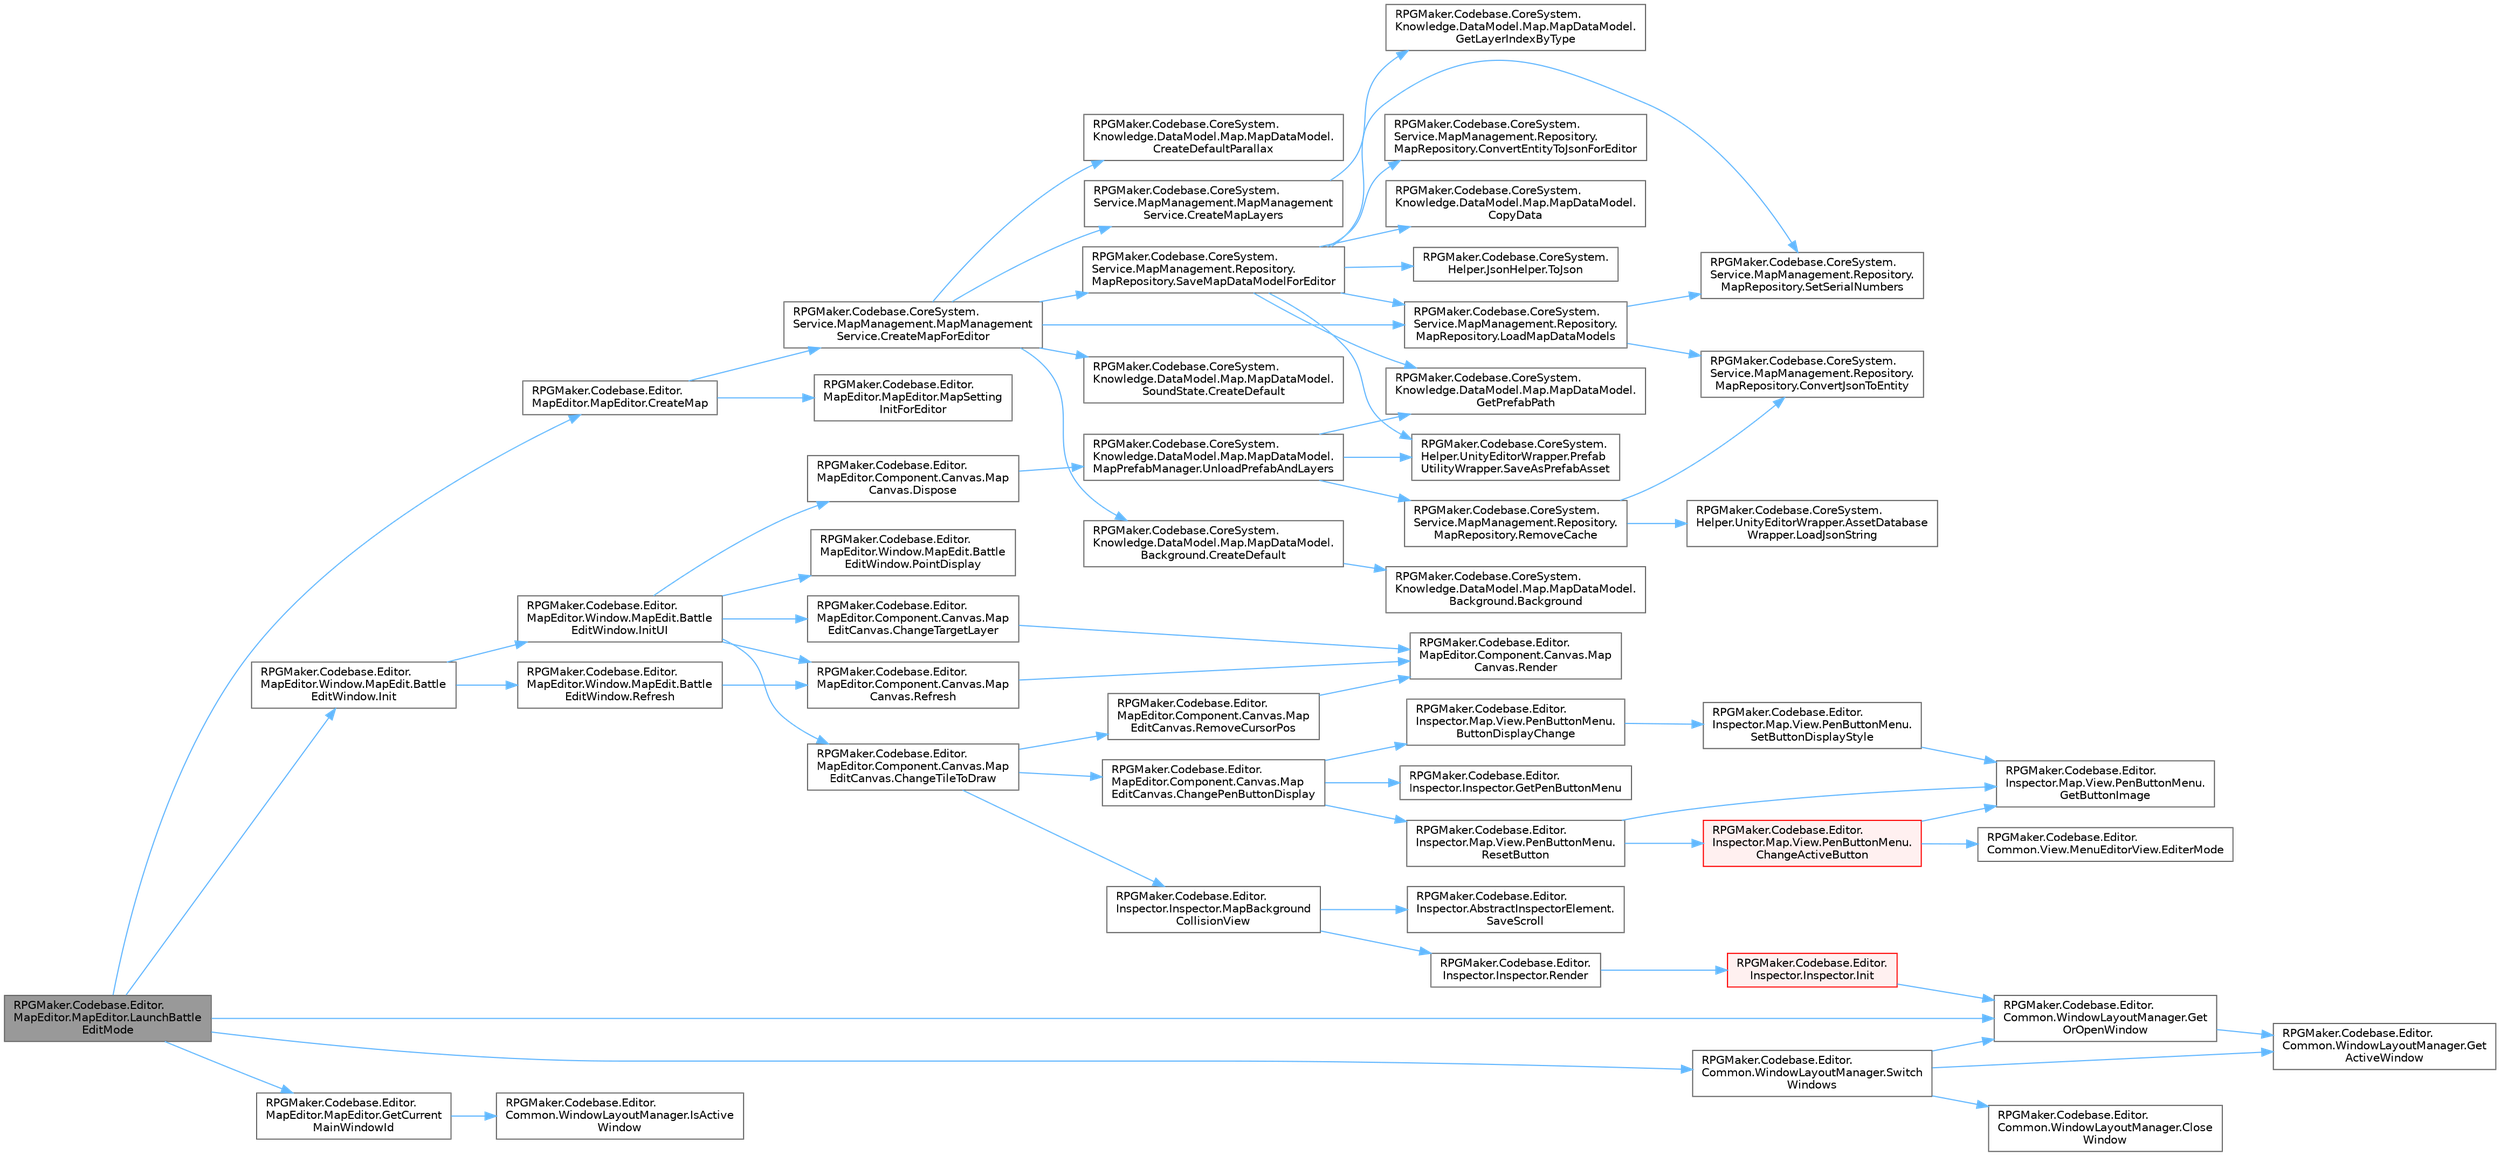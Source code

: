 digraph "RPGMaker.Codebase.Editor.MapEditor.MapEditor.LaunchBattleEditMode"
{
 // LATEX_PDF_SIZE
  bgcolor="transparent";
  edge [fontname=Helvetica,fontsize=10,labelfontname=Helvetica,labelfontsize=10];
  node [fontname=Helvetica,fontsize=10,shape=box,height=0.2,width=0.4];
  rankdir="LR";
  Node1 [id="Node000001",label="RPGMaker.Codebase.Editor.\lMapEditor.MapEditor.LaunchBattle\lEditMode",height=0.2,width=0.4,color="gray40", fillcolor="grey60", style="filled", fontcolor="black",tooltip="😁 バトル編集モードに切り替え"];
  Node1 -> Node2 [id="edge1_Node000001_Node000002",color="steelblue1",style="solid",tooltip=" "];
  Node2 [id="Node000002",label="RPGMaker.Codebase.Editor.\lMapEditor.MapEditor.CreateMap",height=0.2,width=0.4,color="grey40", fillcolor="white", style="filled",URL="$d1/d2d/class_r_p_g_maker_1_1_codebase_1_1_editor_1_1_map_editor_1_1_map_editor.html#aaad5865cd59a0db90e9e2ff3a131a45e",tooltip="😁 マップを新規作成する"];
  Node2 -> Node3 [id="edge2_Node000002_Node000003",color="steelblue1",style="solid",tooltip=" "];
  Node3 [id="Node000003",label="RPGMaker.Codebase.CoreSystem.\lService.MapManagement.MapManagement\lService.CreateMapForEditor",height=0.2,width=0.4,color="grey40", fillcolor="white", style="filled",URL="$da/d11/class_r_p_g_maker_1_1_codebase_1_1_core_system_1_1_service_1_1_map_management_1_1_map_management_service.html#a5c1fff800906e86a5d8db13d9defa77a",tooltip="😁 マップを新規作成する。"];
  Node3 -> Node4 [id="edge3_Node000003_Node000004",color="steelblue1",style="solid",tooltip=" "];
  Node4 [id="Node000004",label="RPGMaker.Codebase.CoreSystem.\lKnowledge.DataModel.Map.MapDataModel.\lSoundState.CreateDefault",height=0.2,width=0.4,color="grey40", fillcolor="white", style="filled",URL="$dc/d49/class_r_p_g_maker_1_1_codebase_1_1_core_system_1_1_knowledge_1_1_data_model_1_1_map_1_1_map_data_model_1_1_sound_state.html#aeb0cb79ef2718c962eb55aca6e28ac64",tooltip="😁 既定値作成"];
  Node3 -> Node5 [id="edge4_Node000003_Node000005",color="steelblue1",style="solid",tooltip=" "];
  Node5 [id="Node000005",label="RPGMaker.Codebase.CoreSystem.\lKnowledge.DataModel.Map.MapDataModel.\lBackground.CreateDefault",height=0.2,width=0.4,color="grey40", fillcolor="white", style="filled",URL="$d0/d66/class_r_p_g_maker_1_1_codebase_1_1_core_system_1_1_knowledge_1_1_data_model_1_1_map_1_1_map_data_model_1_1_background.html#a1eee2a663fa000054126f28fef1b9e0e",tooltip="😁 既定値作成"];
  Node5 -> Node6 [id="edge5_Node000005_Node000006",color="steelblue1",style="solid",tooltip=" "];
  Node6 [id="Node000006",label="RPGMaker.Codebase.CoreSystem.\lKnowledge.DataModel.Map.MapDataModel.\lBackground.Background",height=0.2,width=0.4,color="grey40", fillcolor="white", style="filled",URL="$d0/d66/class_r_p_g_maker_1_1_codebase_1_1_core_system_1_1_knowledge_1_1_data_model_1_1_map_1_1_map_data_model_1_1_background.html#a0cc0e7805d7b6bedb51b7e1ccc6047c3",tooltip="😁 生成"];
  Node3 -> Node7 [id="edge6_Node000003_Node000007",color="steelblue1",style="solid",tooltip=" "];
  Node7 [id="Node000007",label="RPGMaker.Codebase.CoreSystem.\lKnowledge.DataModel.Map.MapDataModel.\lCreateDefaultParallax",height=0.2,width=0.4,color="grey40", fillcolor="white", style="filled",URL="$d8/d51/class_r_p_g_maker_1_1_codebase_1_1_core_system_1_1_knowledge_1_1_data_model_1_1_map_1_1_map_data_model.html#abba82ffda8fa428f15566ce5c517f6cc",tooltip="😁 既定視差作成"];
  Node3 -> Node8 [id="edge7_Node000003_Node000008",color="steelblue1",style="solid",tooltip=" "];
  Node8 [id="Node000008",label="RPGMaker.Codebase.CoreSystem.\lService.MapManagement.MapManagement\lService.CreateMapLayers",height=0.2,width=0.4,color="grey40", fillcolor="white", style="filled",URL="$da/d11/class_r_p_g_maker_1_1_codebase_1_1_core_system_1_1_service_1_1_map_management_1_1_map_management_service.html#ab8ac5194ce118b299209962be4e88956",tooltip="😁 マップ・レイヤー作成"];
  Node8 -> Node9 [id="edge8_Node000008_Node000009",color="steelblue1",style="solid",tooltip=" "];
  Node9 [id="Node000009",label="RPGMaker.Codebase.CoreSystem.\lKnowledge.DataModel.Map.MapDataModel.\lGetLayerIndexByType",height=0.2,width=0.4,color="grey40", fillcolor="white", style="filled",URL="$d8/d51/class_r_p_g_maker_1_1_codebase_1_1_core_system_1_1_knowledge_1_1_data_model_1_1_map_1_1_map_data_model.html#a0e9cb9a4af0983476078ec8d1efec652",tooltip="😁 レイヤー種別からインデックスを取得"];
  Node3 -> Node10 [id="edge9_Node000003_Node000010",color="steelblue1",style="solid",tooltip=" "];
  Node10 [id="Node000010",label="RPGMaker.Codebase.CoreSystem.\lService.MapManagement.Repository.\lMapRepository.LoadMapDataModels",height=0.2,width=0.4,color="grey40", fillcolor="white", style="filled",URL="$d5/d90/class_r_p_g_maker_1_1_codebase_1_1_core_system_1_1_service_1_1_map_management_1_1_repository_1_1_map_repository.html#ae52ac0cf88d7d660713d2c01b24207e2",tooltip="😁 マップ・データ・モデル読込"];
  Node10 -> Node11 [id="edge10_Node000010_Node000011",color="steelblue1",style="solid",tooltip=" "];
  Node11 [id="Node000011",label="RPGMaker.Codebase.CoreSystem.\lService.MapManagement.Repository.\lMapRepository.ConvertJsonToEntity",height=0.2,width=0.4,color="grey40", fillcolor="white", style="filled",URL="$d5/d90/class_r_p_g_maker_1_1_codebase_1_1_core_system_1_1_service_1_1_map_management_1_1_repository_1_1_map_repository.html#a712ec3f11afbdf696f89f34c65583346",tooltip="😁 JSONからエンティティへ変換"];
  Node10 -> Node12 [id="edge11_Node000010_Node000012",color="steelblue1",style="solid",tooltip=" "];
  Node12 [id="Node000012",label="RPGMaker.Codebase.CoreSystem.\lService.MapManagement.Repository.\lMapRepository.SetSerialNumbers",height=0.2,width=0.4,color="grey40", fillcolor="white", style="filled",URL="$d5/d90/class_r_p_g_maker_1_1_codebase_1_1_core_system_1_1_service_1_1_map_management_1_1_repository_1_1_map_repository.html#aac8a4802465c30e6b280e54872da1e8d",tooltip="😁 連番設定"];
  Node3 -> Node13 [id="edge12_Node000003_Node000013",color="steelblue1",style="solid",tooltip=" "];
  Node13 [id="Node000013",label="RPGMaker.Codebase.CoreSystem.\lService.MapManagement.Repository.\lMapRepository.SaveMapDataModelForEditor",height=0.2,width=0.4,color="grey40", fillcolor="white", style="filled",URL="$d5/d90/class_r_p_g_maker_1_1_codebase_1_1_core_system_1_1_service_1_1_map_management_1_1_repository_1_1_map_repository.html#ac61cc506d9255bbd571043f3e5468e49",tooltip="😁 エディターのためのマップ・データ・モデル保存"];
  Node13 -> Node14 [id="edge13_Node000013_Node000014",color="steelblue1",style="solid",tooltip=" "];
  Node14 [id="Node000014",label="RPGMaker.Codebase.CoreSystem.\lService.MapManagement.Repository.\lMapRepository.ConvertEntityToJsonForEditor",height=0.2,width=0.4,color="grey40", fillcolor="white", style="filled",URL="$d5/d90/class_r_p_g_maker_1_1_codebase_1_1_core_system_1_1_service_1_1_map_management_1_1_repository_1_1_map_repository.html#a427282e3836e92ac98c186103ae2afbb",tooltip="😁 エディターのためのエンティティからJSONへ変換"];
  Node13 -> Node15 [id="edge14_Node000013_Node000015",color="steelblue1",style="solid",tooltip=" "];
  Node15 [id="Node000015",label="RPGMaker.Codebase.CoreSystem.\lKnowledge.DataModel.Map.MapDataModel.\lCopyData",height=0.2,width=0.4,color="grey40", fillcolor="white", style="filled",URL="$d8/d51/class_r_p_g_maker_1_1_codebase_1_1_core_system_1_1_knowledge_1_1_data_model_1_1_map_1_1_map_data_model.html#a041f774b2b96f08ba2ff2769f94ada31",tooltip="😁 データコピー"];
  Node13 -> Node16 [id="edge15_Node000013_Node000016",color="steelblue1",style="solid",tooltip=" "];
  Node16 [id="Node000016",label="RPGMaker.Codebase.CoreSystem.\lKnowledge.DataModel.Map.MapDataModel.\lGetPrefabPath",height=0.2,width=0.4,color="grey40", fillcolor="white", style="filled",URL="$d8/d51/class_r_p_g_maker_1_1_codebase_1_1_core_system_1_1_knowledge_1_1_data_model_1_1_map_1_1_map_data_model.html#a849e43da36a49c1809353e19050800f2",tooltip="😁 プレファブ・パス取得"];
  Node13 -> Node10 [id="edge16_Node000013_Node000010",color="steelblue1",style="solid",tooltip=" "];
  Node13 -> Node17 [id="edge17_Node000013_Node000017",color="steelblue1",style="solid",tooltip=" "];
  Node17 [id="Node000017",label="RPGMaker.Codebase.CoreSystem.\lHelper.UnityEditorWrapper.Prefab\lUtilityWrapper.SaveAsPrefabAsset",height=0.2,width=0.4,color="grey40", fillcolor="white", style="filled",URL="$dd/d78/class_r_p_g_maker_1_1_codebase_1_1_core_system_1_1_helper_1_1_unity_editor_wrapper_1_1_prefab_utility_wrapper.html#aa4247892fb80ce53b627e1cc34cdf737",tooltip="😁 プレファブ資産として保存"];
  Node13 -> Node12 [id="edge18_Node000013_Node000012",color="steelblue1",style="solid",tooltip=" "];
  Node13 -> Node18 [id="edge19_Node000013_Node000018",color="steelblue1",style="solid",tooltip=" "];
  Node18 [id="Node000018",label="RPGMaker.Codebase.CoreSystem.\lHelper.JsonHelper.ToJson",height=0.2,width=0.4,color="grey40", fillcolor="white", style="filled",URL="$d8/dd0/class_r_p_g_maker_1_1_codebase_1_1_core_system_1_1_helper_1_1_json_helper.html#a769989dc78ae92d5e53c0aec69a8bec7",tooltip="😁 JsonUtility.ToJsonを使えるようにするためだけのwrapper"];
  Node2 -> Node19 [id="edge20_Node000002_Node000019",color="steelblue1",style="solid",tooltip=" "];
  Node19 [id="Node000019",label="RPGMaker.Codebase.Editor.\lMapEditor.MapEditor.MapSetting\lInitForEditor",height=0.2,width=0.4,color="grey40", fillcolor="white", style="filled",URL="$d1/d2d/class_r_p_g_maker_1_1_codebase_1_1_editor_1_1_map_editor_1_1_map_editor.html#abe14ea698ba7f243b9c5ca8855ebd2db",tooltip="😁 マップの初期設定"];
  Node1 -> Node20 [id="edge21_Node000001_Node000020",color="steelblue1",style="solid",tooltip=" "];
  Node20 [id="Node000020",label="RPGMaker.Codebase.Editor.\lMapEditor.MapEditor.GetCurrent\lMainWindowId",height=0.2,width=0.4,color="grey40", fillcolor="white", style="filled",URL="$d1/d2d/class_r_p_g_maker_1_1_codebase_1_1_editor_1_1_map_editor_1_1_map_editor.html#af3d442a72972dd5c4fd1332ef50cb21b",tooltip="😁 現在主窓Ｉｄ取得"];
  Node20 -> Node21 [id="edge22_Node000020_Node000021",color="steelblue1",style="solid",tooltip=" "];
  Node21 [id="Node000021",label="RPGMaker.Codebase.Editor.\lCommon.WindowLayoutManager.IsActive\lWindow",height=0.2,width=0.4,color="grey40", fillcolor="white", style="filled",URL="$d1/dcb/class_r_p_g_maker_1_1_codebase_1_1_editor_1_1_common_1_1_window_layout_manager.html#a2b1eee65cd77849647530a6057678051",tooltip="😁 指定したIDのウィンドウが現在開かれているか"];
  Node1 -> Node22 [id="edge23_Node000001_Node000022",color="steelblue1",style="solid",tooltip=" "];
  Node22 [id="Node000022",label="RPGMaker.Codebase.Editor.\lCommon.WindowLayoutManager.Get\lOrOpenWindow",height=0.2,width=0.4,color="grey40", fillcolor="white", style="filled",URL="$d1/dcb/class_r_p_g_maker_1_1_codebase_1_1_editor_1_1_common_1_1_window_layout_manager.html#a800df5ea8f1279e857a7930eadc791c4",tooltip="😁 layoutIDからウィンドウを取得（開いてなければ開く）"];
  Node22 -> Node23 [id="edge24_Node000022_Node000023",color="steelblue1",style="solid",tooltip=" "];
  Node23 [id="Node000023",label="RPGMaker.Codebase.Editor.\lCommon.WindowLayoutManager.Get\lActiveWindow",height=0.2,width=0.4,color="grey40", fillcolor="white", style="filled",URL="$d1/dcb/class_r_p_g_maker_1_1_codebase_1_1_editor_1_1_common_1_1_window_layout_manager.html#a5d6a0f96e987d3d534af55f13296b8c1",tooltip="😁 指定したIDのウィンドウを取得する"];
  Node1 -> Node24 [id="edge25_Node000001_Node000024",color="steelblue1",style="solid",tooltip=" "];
  Node24 [id="Node000024",label="RPGMaker.Codebase.Editor.\lMapEditor.Window.MapEdit.Battle\lEditWindow.Init",height=0.2,width=0.4,color="grey40", fillcolor="white", style="filled",URL="$d3/d72/class_r_p_g_maker_1_1_codebase_1_1_editor_1_1_map_editor_1_1_window_1_1_map_edit_1_1_battle_edit_window.html#ac8d7f9a4b9b0fba06eb6e70ab2302d82",tooltip="😁 初期化"];
  Node24 -> Node25 [id="edge26_Node000024_Node000025",color="steelblue1",style="solid",tooltip=" "];
  Node25 [id="Node000025",label="RPGMaker.Codebase.Editor.\lMapEditor.Window.MapEdit.Battle\lEditWindow.InitUI",height=0.2,width=0.4,color="grey40", fillcolor="white", style="filled",URL="$d3/d72/class_r_p_g_maker_1_1_codebase_1_1_editor_1_1_map_editor_1_1_window_1_1_map_edit_1_1_battle_edit_window.html#ac73aaa89c2af0ab6fb349ac84434a9a3",tooltip="😁 ユーザー・インターフェース初期化"];
  Node25 -> Node26 [id="edge27_Node000025_Node000026",color="steelblue1",style="solid",tooltip=" "];
  Node26 [id="Node000026",label="RPGMaker.Codebase.Editor.\lMapEditor.Component.Canvas.Map\lEditCanvas.ChangeTargetLayer",height=0.2,width=0.4,color="grey40", fillcolor="white", style="filled",URL="$d9/df5/class_r_p_g_maker_1_1_codebase_1_1_editor_1_1_map_editor_1_1_component_1_1_canvas_1_1_map_edit_canvas.html#ab7e93b3744c154445dce99d867e22983",tooltip="😁 描画対象レイヤーを変更"];
  Node26 -> Node27 [id="edge28_Node000026_Node000027",color="steelblue1",style="solid",tooltip=" "];
  Node27 [id="Node000027",label="RPGMaker.Codebase.Editor.\lMapEditor.Component.Canvas.Map\lCanvas.Render",height=0.2,width=0.4,color="grey40", fillcolor="white", style="filled",URL="$da/d63/class_r_p_g_maker_1_1_codebase_1_1_editor_1_1_map_editor_1_1_component_1_1_canvas_1_1_map_canvas.html#a2251fde9142862e109ac4894a3769594",tooltip="😁 マップ描画"];
  Node25 -> Node28 [id="edge29_Node000025_Node000028",color="steelblue1",style="solid",tooltip=" "];
  Node28 [id="Node000028",label="RPGMaker.Codebase.Editor.\lMapEditor.Component.Canvas.Map\lEditCanvas.ChangeTileToDraw",height=0.2,width=0.4,color="grey40", fillcolor="white", style="filled",URL="$d9/df5/class_r_p_g_maker_1_1_codebase_1_1_editor_1_1_map_editor_1_1_component_1_1_canvas_1_1_map_edit_canvas.html#aedcf06463eef42945c47ca555e1a8a58",tooltip="😁 描画タイルを変更"];
  Node28 -> Node29 [id="edge30_Node000028_Node000029",color="steelblue1",style="solid",tooltip=" "];
  Node29 [id="Node000029",label="RPGMaker.Codebase.Editor.\lMapEditor.Component.Canvas.Map\lEditCanvas.ChangePenButtonDisplay",height=0.2,width=0.4,color="grey40", fillcolor="white", style="filled",URL="$d9/df5/class_r_p_g_maker_1_1_codebase_1_1_editor_1_1_map_editor_1_1_component_1_1_canvas_1_1_map_edit_canvas.html#a74aac3dd8d0712e46b0bfd9c5d4b90c0",tooltip="😁 選択されたタイルによってペンの表示を変更"];
  Node29 -> Node30 [id="edge31_Node000029_Node000030",color="steelblue1",style="solid",tooltip=" "];
  Node30 [id="Node000030",label="RPGMaker.Codebase.Editor.\lInspector.Map.View.PenButtonMenu.\lButtonDisplayChange",height=0.2,width=0.4,color="grey40", fillcolor="white", style="filled",URL="$d1/dce/class_r_p_g_maker_1_1_codebase_1_1_editor_1_1_inspector_1_1_map_1_1_view_1_1_pen_button_menu.html#a441768c17da5ef9623b91c19d27be821",tooltip="😁 ボタン表示変更"];
  Node30 -> Node31 [id="edge32_Node000030_Node000031",color="steelblue1",style="solid",tooltip=" "];
  Node31 [id="Node000031",label="RPGMaker.Codebase.Editor.\lInspector.Map.View.PenButtonMenu.\lSetButtonDisplayStyle",height=0.2,width=0.4,color="grey40", fillcolor="white", style="filled",URL="$d1/dce/class_r_p_g_maker_1_1_codebase_1_1_editor_1_1_inspector_1_1_map_1_1_view_1_1_pen_button_menu.html#afff4f1a3d065d88b3bb39c0aeaf2331b",tooltip="😁 ボタン表示スタイル設定"];
  Node31 -> Node32 [id="edge33_Node000031_Node000032",color="steelblue1",style="solid",tooltip=" "];
  Node32 [id="Node000032",label="RPGMaker.Codebase.Editor.\lInspector.Map.View.PenButtonMenu.\lGetButtonImage",height=0.2,width=0.4,color="grey40", fillcolor="white", style="filled",URL="$d1/dce/class_r_p_g_maker_1_1_codebase_1_1_editor_1_1_inspector_1_1_map_1_1_view_1_1_pen_button_menu.html#a04493db2036aad063a97cb03b93fa717",tooltip="😁 ボタン画像取得"];
  Node29 -> Node33 [id="edge34_Node000029_Node000033",color="steelblue1",style="solid",tooltip=" "];
  Node33 [id="Node000033",label="RPGMaker.Codebase.Editor.\lInspector.Inspector.GetPenButtonMenu",height=0.2,width=0.4,color="grey40", fillcolor="white", style="filled",URL="$d4/da1/class_r_p_g_maker_1_1_codebase_1_1_editor_1_1_inspector_1_1_inspector.html#a71a15988c601cb0d06fc0ecd32269430",tooltip="😁 ペン・ボタン・メニュー"];
  Node29 -> Node34 [id="edge35_Node000029_Node000034",color="steelblue1",style="solid",tooltip=" "];
  Node34 [id="Node000034",label="RPGMaker.Codebase.Editor.\lInspector.Map.View.PenButtonMenu.\lResetButton",height=0.2,width=0.4,color="grey40", fillcolor="white", style="filled",URL="$d1/dce/class_r_p_g_maker_1_1_codebase_1_1_editor_1_1_inspector_1_1_map_1_1_view_1_1_pen_button_menu.html#aefac0451336cc7a065f0ce0889deb7bf",tooltip="😁 ボタン再設定"];
  Node34 -> Node35 [id="edge36_Node000034_Node000035",color="steelblue1",style="solid",tooltip=" "];
  Node35 [id="Node000035",label="RPGMaker.Codebase.Editor.\lInspector.Map.View.PenButtonMenu.\lChangeActiveButton",height=0.2,width=0.4,color="red", fillcolor="#FFF0F0", style="filled",URL="$d1/dce/class_r_p_g_maker_1_1_codebase_1_1_editor_1_1_inspector_1_1_map_1_1_view_1_1_pen_button_menu.html#a3c297383b2185e15216b24a1b4292b4d",tooltip="😁 能動的ボタン変更"];
  Node35 -> Node36 [id="edge37_Node000035_Node000036",color="steelblue1",style="solid",tooltip=" "];
  Node36 [id="Node000036",label="RPGMaker.Codebase.Editor.\lCommon.View.MenuEditorView.EditerMode",height=0.2,width=0.4,color="grey40", fillcolor="white", style="filled",URL="$da/df0/class_r_p_g_maker_1_1_codebase_1_1_editor_1_1_common_1_1_view_1_1_menu_editor_view.html#ad8fb22c685724d48b6e384395ecd7d51",tooltip="😁 ダークモード、ライトモードのPath切り替え用"];
  Node35 -> Node32 [id="edge38_Node000035_Node000032",color="steelblue1",style="solid",tooltip=" "];
  Node34 -> Node32 [id="edge39_Node000034_Node000032",color="steelblue1",style="solid",tooltip=" "];
  Node28 -> Node46 [id="edge40_Node000028_Node000046",color="steelblue1",style="solid",tooltip=" "];
  Node46 [id="Node000046",label="RPGMaker.Codebase.Editor.\lInspector.Inspector.MapBackground\lCollisionView",height=0.2,width=0.4,color="grey40", fillcolor="white", style="filled",URL="$d4/da1/class_r_p_g_maker_1_1_codebase_1_1_editor_1_1_inspector_1_1_inspector.html#a201bbd9dc0211f67f49c82853e7ee361",tooltip="😁 マップ背景折り畳みビュー"];
  Node46 -> Node47 [id="edge41_Node000046_Node000047",color="steelblue1",style="solid",tooltip=" "];
  Node47 [id="Node000047",label="RPGMaker.Codebase.Editor.\lInspector.Inspector.Render",height=0.2,width=0.4,color="grey40", fillcolor="white", style="filled",URL="$d4/da1/class_r_p_g_maker_1_1_codebase_1_1_editor_1_1_inspector_1_1_inspector.html#a1b3b17d52311ea244b18b389df8c2b5c",tooltip="😁 描画"];
  Node47 -> Node48 [id="edge42_Node000047_Node000048",color="steelblue1",style="solid",tooltip=" "];
  Node48 [id="Node000048",label="RPGMaker.Codebase.Editor.\lInspector.Inspector.Init",height=0.2,width=0.4,color="red", fillcolor="#FFF0F0", style="filled",URL="$d4/da1/class_r_p_g_maker_1_1_codebase_1_1_editor_1_1_inspector_1_1_inspector.html#a9fd159ca00e34217c8748d03a72a95cc",tooltip="😁 初期化"];
  Node48 -> Node22 [id="edge43_Node000048_Node000022",color="steelblue1",style="solid",tooltip=" "];
  Node46 -> Node50 [id="edge44_Node000046_Node000050",color="steelblue1",style="solid",tooltip=" "];
  Node50 [id="Node000050",label="RPGMaker.Codebase.Editor.\lInspector.AbstractInspectorElement.\lSaveScroll",height=0.2,width=0.4,color="grey40", fillcolor="white", style="filled",URL="$d5/d42/class_r_p_g_maker_1_1_codebase_1_1_editor_1_1_inspector_1_1_abstract_inspector_element.html#a0ced2de704698b81d840db07779842b8",tooltip="😁 スクロール保存"];
  Node28 -> Node51 [id="edge45_Node000028_Node000051",color="steelblue1",style="solid",tooltip=" "];
  Node51 [id="Node000051",label="RPGMaker.Codebase.Editor.\lMapEditor.Component.Canvas.Map\lEditCanvas.RemoveCursorPos",height=0.2,width=0.4,color="grey40", fillcolor="white", style="filled",URL="$d9/df5/class_r_p_g_maker_1_1_codebase_1_1_editor_1_1_map_editor_1_1_component_1_1_canvas_1_1_map_edit_canvas.html#a2bd336df9a38c24a861eeb1e53bdb6fc",tooltip="😁 カーソル位置を削除する。"];
  Node51 -> Node27 [id="edge46_Node000051_Node000027",color="steelblue1",style="solid",tooltip=" "];
  Node25 -> Node52 [id="edge47_Node000025_Node000052",color="steelblue1",style="solid",tooltip=" "];
  Node52 [id="Node000052",label="RPGMaker.Codebase.Editor.\lMapEditor.Component.Canvas.Map\lCanvas.Dispose",height=0.2,width=0.4,color="grey40", fillcolor="white", style="filled",URL="$da/d63/class_r_p_g_maker_1_1_codebase_1_1_editor_1_1_map_editor_1_1_component_1_1_canvas_1_1_map_canvas.html#a04fdc064260c84ff0b542405b72805a6",tooltip="😁 破棄"];
  Node52 -> Node53 [id="edge48_Node000052_Node000053",color="steelblue1",style="solid",tooltip=" "];
  Node53 [id="Node000053",label="RPGMaker.Codebase.CoreSystem.\lKnowledge.DataModel.Map.MapDataModel.\lMapPrefabManager.UnloadPrefabAndLayers",height=0.2,width=0.4,color="grey40", fillcolor="white", style="filled",URL="$dd/db9/class_r_p_g_maker_1_1_codebase_1_1_core_system_1_1_knowledge_1_1_data_model_1_1_map_1_1_map_data_model_1_1_map_prefab_manager.html#a255d7c51b90df2b24f79c019c538f4fe",tooltip="😁 PrefabとLayerをアンロードする"];
  Node53 -> Node16 [id="edge49_Node000053_Node000016",color="steelblue1",style="solid",tooltip=" "];
  Node53 -> Node54 [id="edge50_Node000053_Node000054",color="steelblue1",style="solid",tooltip=" "];
  Node54 [id="Node000054",label="RPGMaker.Codebase.CoreSystem.\lService.MapManagement.Repository.\lMapRepository.RemoveCache",height=0.2,width=0.4,color="grey40", fillcolor="white", style="filled",URL="$d5/d90/class_r_p_g_maker_1_1_codebase_1_1_core_system_1_1_service_1_1_map_management_1_1_repository_1_1_map_repository.html#a0270dd0fa73cb2a1f08b61daa375e19a",tooltip="😁 キャッシュ削除"];
  Node54 -> Node11 [id="edge51_Node000054_Node000011",color="steelblue1",style="solid",tooltip=" "];
  Node54 -> Node55 [id="edge52_Node000054_Node000055",color="steelblue1",style="solid",tooltip=" "];
  Node55 [id="Node000055",label="RPGMaker.Codebase.CoreSystem.\lHelper.UnityEditorWrapper.AssetDatabase\lWrapper.LoadJsonString",height=0.2,width=0.4,color="grey40", fillcolor="white", style="filled",URL="$d9/d20/class_r_p_g_maker_1_1_codebase_1_1_core_system_1_1_helper_1_1_unity_editor_wrapper_1_1_asset_database_wrapper.html#ab1557b81ee60a7dc4f85349106fe4244",tooltip="😁 JSON文字列読込"];
  Node53 -> Node17 [id="edge53_Node000053_Node000017",color="steelblue1",style="solid",tooltip=" "];
  Node25 -> Node56 [id="edge54_Node000025_Node000056",color="steelblue1",style="solid",tooltip=" "];
  Node56 [id="Node000056",label="RPGMaker.Codebase.Editor.\lMapEditor.Window.MapEdit.Battle\lEditWindow.PointDisplay",height=0.2,width=0.4,color="grey40", fillcolor="white", style="filled",URL="$d3/d72/class_r_p_g_maker_1_1_codebase_1_1_editor_1_1_map_editor_1_1_window_1_1_map_edit_1_1_battle_edit_window.html#a40d44d969a8a13a089379532c8250c33",tooltip="😁 選択座標の更新"];
  Node25 -> Node57 [id="edge55_Node000025_Node000057",color="steelblue1",style="solid",tooltip=" "];
  Node57 [id="Node000057",label="RPGMaker.Codebase.Editor.\lMapEditor.Component.Canvas.Map\lCanvas.Refresh",height=0.2,width=0.4,color="grey40", fillcolor="white", style="filled",URL="$da/d63/class_r_p_g_maker_1_1_codebase_1_1_editor_1_1_map_editor_1_1_component_1_1_canvas_1_1_map_canvas.html#acdaa46b19f6d87b89def3cab537595bc",tooltip="😁 データおよび表示更新"];
  Node57 -> Node27 [id="edge56_Node000057_Node000027",color="steelblue1",style="solid",tooltip=" "];
  Node24 -> Node58 [id="edge57_Node000024_Node000058",color="steelblue1",style="solid",tooltip=" "];
  Node58 [id="Node000058",label="RPGMaker.Codebase.Editor.\lMapEditor.Window.MapEdit.Battle\lEditWindow.Refresh",height=0.2,width=0.4,color="grey40", fillcolor="white", style="filled",URL="$d3/d72/class_r_p_g_maker_1_1_codebase_1_1_editor_1_1_map_editor_1_1_window_1_1_map_edit_1_1_battle_edit_window.html#a68c13178ca91cb5dd7e072c95d63ca1b",tooltip="😁 データおよび表示を更新"];
  Node58 -> Node57 [id="edge58_Node000058_Node000057",color="steelblue1",style="solid",tooltip=" "];
  Node1 -> Node59 [id="edge59_Node000001_Node000059",color="steelblue1",style="solid",tooltip=" "];
  Node59 [id="Node000059",label="RPGMaker.Codebase.Editor.\lCommon.WindowLayoutManager.Switch\lWindows",height=0.2,width=0.4,color="grey40", fillcolor="white", style="filled",URL="$d1/dcb/class_r_p_g_maker_1_1_codebase_1_1_editor_1_1_common_1_1_window_layout_manager.html#af6e45a40b716308d921128ef9711decc",tooltip="😁 ウィンドウを入れ替える"];
  Node59 -> Node60 [id="edge60_Node000059_Node000060",color="steelblue1",style="solid",tooltip=" "];
  Node60 [id="Node000060",label="RPGMaker.Codebase.Editor.\lCommon.WindowLayoutManager.Close\lWindow",height=0.2,width=0.4,color="grey40", fillcolor="white", style="filled",URL="$d1/dcb/class_r_p_g_maker_1_1_codebase_1_1_editor_1_1_common_1_1_window_layout_manager.html#a57f6967903bb83daf5aadaf1a5a67d71",tooltip="😁 ウィンドウを閉じる"];
  Node59 -> Node23 [id="edge61_Node000059_Node000023",color="steelblue1",style="solid",tooltip=" "];
  Node59 -> Node22 [id="edge62_Node000059_Node000022",color="steelblue1",style="solid",tooltip=" "];
}

